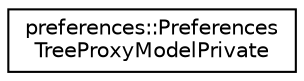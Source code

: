 digraph "Graphical Class Hierarchy"
{
 // LATEX_PDF_SIZE
  edge [fontname="Helvetica",fontsize="10",labelfontname="Helvetica",labelfontsize="10"];
  node [fontname="Helvetica",fontsize="10",shape=record];
  rankdir="LR";
  Node0 [label="preferences::Preferences\lTreeProxyModelPrivate",height=0.2,width=0.4,color="black", fillcolor="white", style="filled",URL="$classpreferences_1_1_preferences_tree_proxy_model_private.html",tooltip=" "];
}
